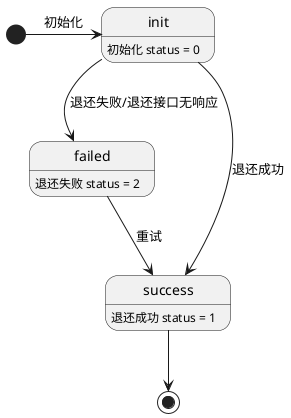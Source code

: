 @startuml
[*] -> init: 初始化

state init : 初始化 status = 0
state failed : 退还失败 status = 2
state success : 退还成功 status = 1

init --> failed : 退还失败/退还接口无响应
init --> success : 退还成功
failed --> success : 重试

success --> [*]
@enduml